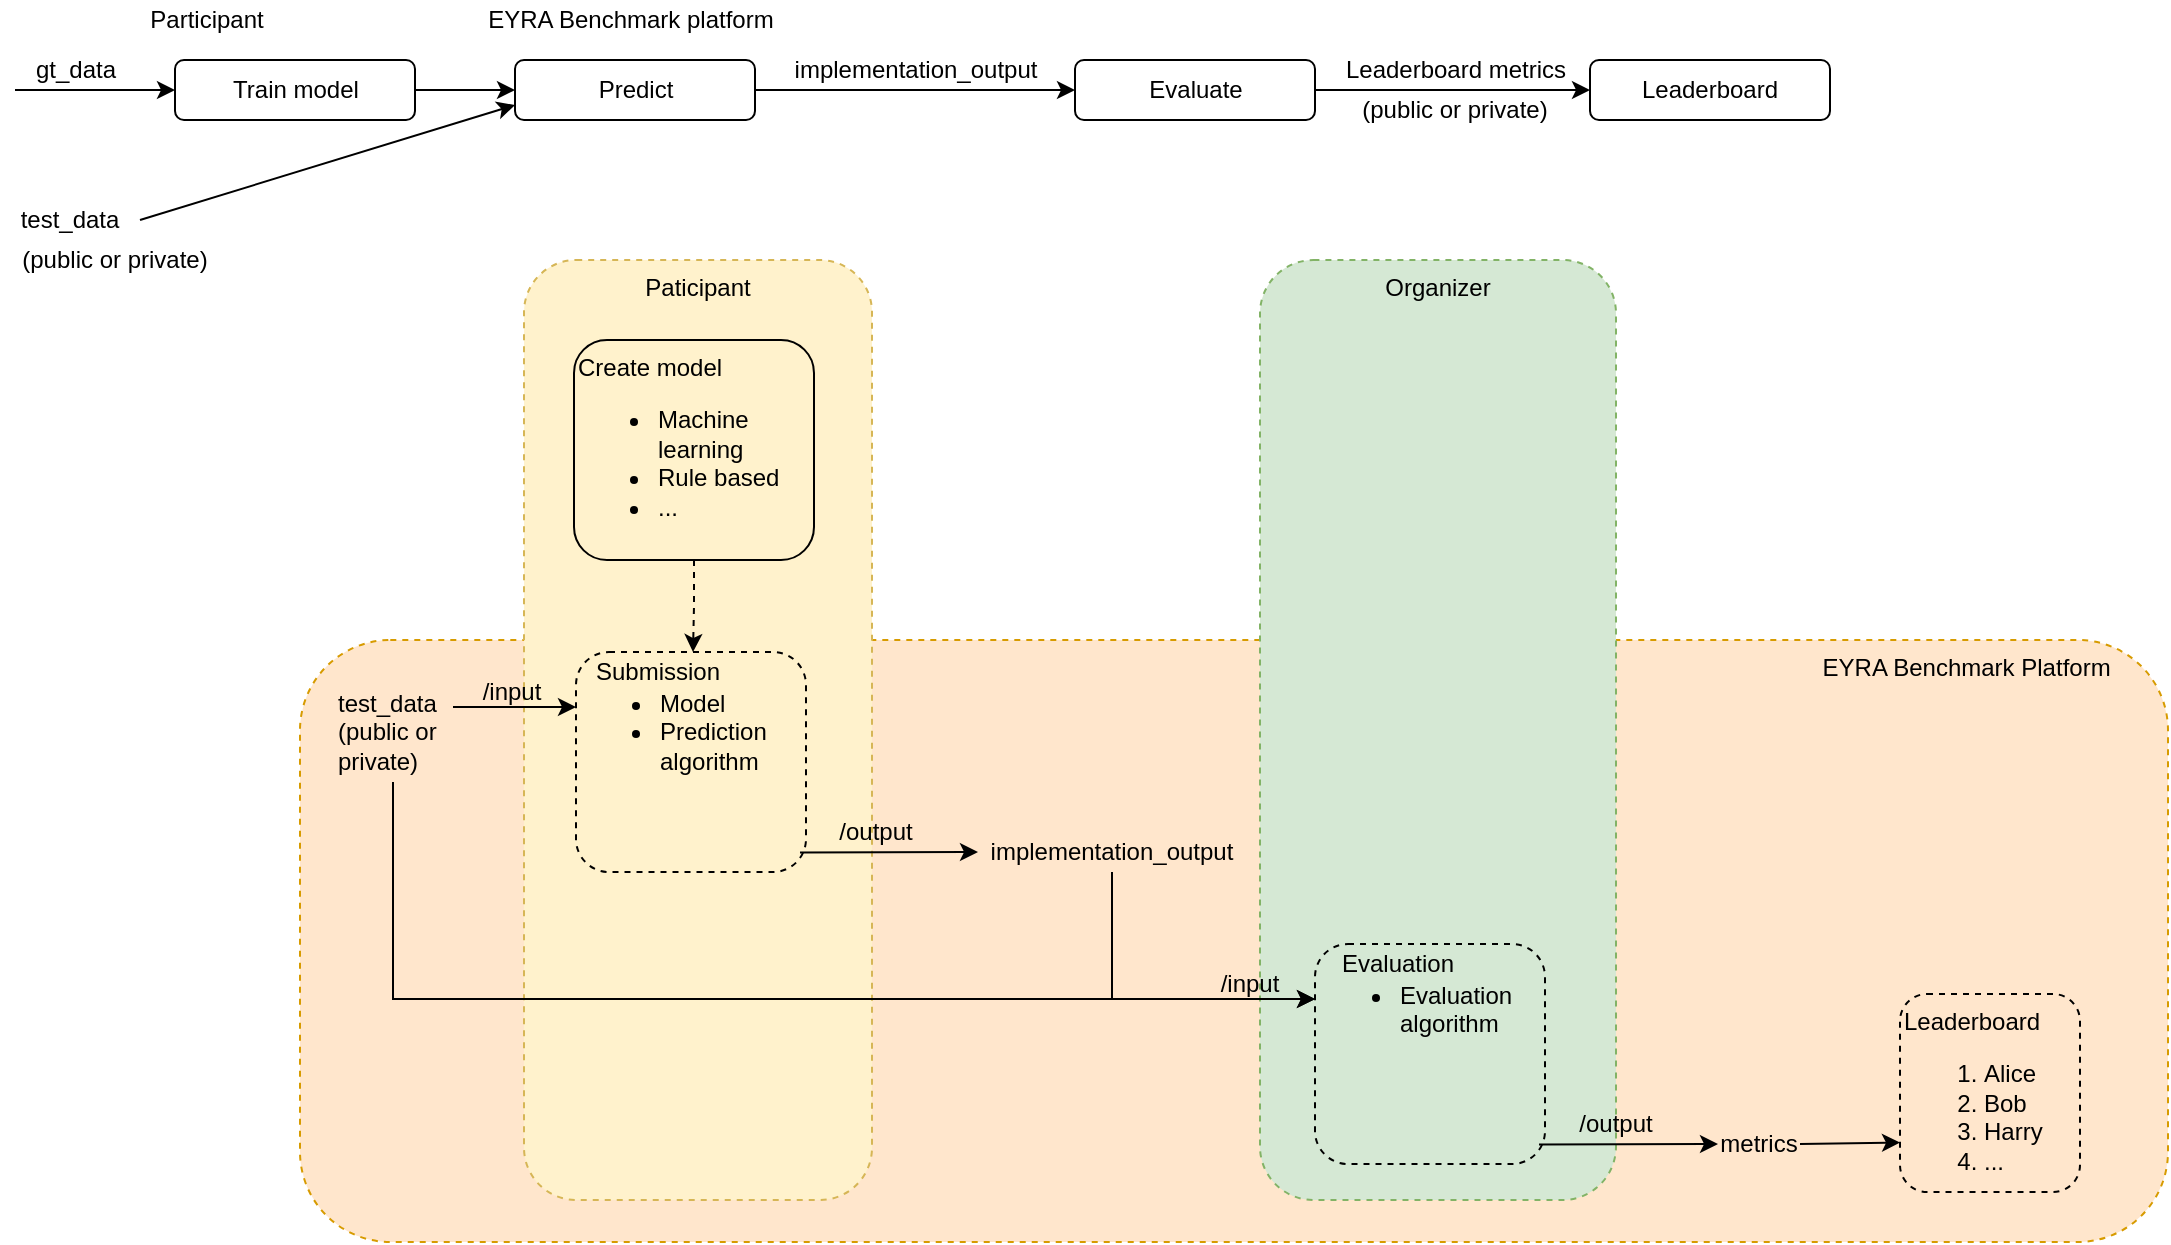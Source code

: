 <mxfile version="11.1.4" type="device"><diagram id="y0dFWIDcKXEUgh12wU1q" name="Page-1"><mxGraphModel dx="1106" dy="778" grid="1" gridSize="10" guides="1" tooltips="1" connect="1" arrows="1" fold="1" page="1" pageScale="1" pageWidth="1169" pageHeight="827" math="0" shadow="0"><root><mxCell id="0"/><mxCell id="1" parent="0"/><mxCell id="c6DNmeeObG8sposM92Af-19" value="EYRA Benchmark Platform&amp;nbsp; &amp;nbsp; &amp;nbsp; &amp;nbsp;&amp;nbsp;" style="rounded=1;whiteSpace=wrap;html=1;fillColor=#ffe6cc;strokeColor=#d79b00;dashed=1;align=right;verticalAlign=top;" vertex="1" parent="1"><mxGeometry x="170" y="400" width="934" height="301" as="geometry"/></mxCell><mxCell id="c6DNmeeObG8sposM92Af-63" value="Organizer" style="rounded=1;whiteSpace=wrap;html=1;dashed=1;fillColor=#d5e8d4;strokeColor=#82b366;verticalAlign=top;" vertex="1" parent="1"><mxGeometry x="650" y="210" width="178" height="470" as="geometry"/></mxCell><mxCell id="c6DNmeeObG8sposM92Af-23" value="Paticipant" style="rounded=1;whiteSpace=wrap;html=1;dashed=1;fillColor=#fff2cc;strokeColor=#d6b656;verticalAlign=top;" vertex="1" parent="1"><mxGeometry x="282" y="210" width="174" height="470" as="geometry"/></mxCell><mxCell id="c6DNmeeObG8sposM92Af-18" value="(public or private)" style="text;html=1;strokeColor=none;fillColor=none;align=center;verticalAlign=middle;whiteSpace=wrap;rounded=0;" vertex="1" parent="1"><mxGeometry x="690" y="125" width="115" height="20" as="geometry"/></mxCell><mxCell id="c6DNmeeObG8sposM92Af-37" value="/input" style="text;html=1;strokeColor=none;fillColor=none;align=center;verticalAlign=middle;whiteSpace=wrap;rounded=0;dashed=1;" vertex="1" parent="1"><mxGeometry x="255.5" y="416" width="40" height="20" as="geometry"/></mxCell><mxCell id="c6DNmeeObG8sposM92Af-1" value="Train model" style="rounded=1;whiteSpace=wrap;html=1;" vertex="1" parent="1"><mxGeometry x="107.5" y="110" width="120" height="30" as="geometry"/></mxCell><mxCell id="c6DNmeeObG8sposM92Af-2" value="Predict" style="rounded=1;whiteSpace=wrap;html=1;" vertex="1" parent="1"><mxGeometry x="277.5" y="110" width="120" height="30" as="geometry"/></mxCell><mxCell id="c6DNmeeObG8sposM92Af-3" value="Evaluate" style="rounded=1;whiteSpace=wrap;html=1;" vertex="1" parent="1"><mxGeometry x="557.5" y="110" width="120" height="30" as="geometry"/></mxCell><mxCell id="c6DNmeeObG8sposM92Af-4" value="" style="endArrow=classic;html=1;entryX=0;entryY=0.5;entryDx=0;entryDy=0;" edge="1" parent="1" target="c6DNmeeObG8sposM92Af-1"><mxGeometry width="50" height="50" relative="1" as="geometry"><mxPoint x="27.5" y="125" as="sourcePoint"/><mxPoint x="157.5" y="330" as="targetPoint"/></mxGeometry></mxCell><mxCell id="c6DNmeeObG8sposM92Af-7" value="" style="endArrow=classic;html=1;exitX=1;exitY=0.5;exitDx=0;exitDy=0;entryX=0;entryY=0.5;entryDx=0;entryDy=0;" edge="1" parent="1" source="c6DNmeeObG8sposM92Af-1" target="c6DNmeeObG8sposM92Af-2"><mxGeometry width="50" height="50" relative="1" as="geometry"><mxPoint x="17.5" y="380" as="sourcePoint"/><mxPoint x="67.5" y="330" as="targetPoint"/></mxGeometry></mxCell><mxCell id="c6DNmeeObG8sposM92Af-8" value="" style="endArrow=classic;html=1;entryX=0;entryY=0.5;entryDx=0;entryDy=0;exitX=1;exitY=0.5;exitDx=0;exitDy=0;" edge="1" parent="1" source="c6DNmeeObG8sposM92Af-2" target="c6DNmeeObG8sposM92Af-3"><mxGeometry width="50" height="50" relative="1" as="geometry"><mxPoint x="457.5" y="160" as="sourcePoint"/><mxPoint x="67.5" y="160" as="targetPoint"/></mxGeometry></mxCell><mxCell id="c6DNmeeObG8sposM92Af-9" value="" style="endArrow=classic;html=1;exitX=1;exitY=0.5;exitDx=0;exitDy=0;" edge="1" parent="1" source="c6DNmeeObG8sposM92Af-3" target="c6DNmeeObG8sposM92Af-45"><mxGeometry width="50" height="50" relative="1" as="geometry"><mxPoint x="17.5" y="210" as="sourcePoint"/><mxPoint x="820" y="125" as="targetPoint"/></mxGeometry></mxCell><mxCell id="c6DNmeeObG8sposM92Af-10" value="gt_data" style="text;html=1;strokeColor=none;fillColor=none;align=center;verticalAlign=middle;whiteSpace=wrap;rounded=0;" vertex="1" parent="1"><mxGeometry x="37.5" y="105" width="40" height="20" as="geometry"/></mxCell><mxCell id="c6DNmeeObG8sposM92Af-11" value="Leaderboard metrics" style="text;html=1;strokeColor=none;fillColor=none;align=center;verticalAlign=middle;whiteSpace=wrap;rounded=0;" vertex="1" parent="1"><mxGeometry x="687.5" y="105" width="120" height="20" as="geometry"/></mxCell><mxCell id="c6DNmeeObG8sposM92Af-12" value="" style="endArrow=classic;html=1;entryX=0;entryY=0.75;entryDx=0;entryDy=0;exitX=1;exitY=0.5;exitDx=0;exitDy=0;" edge="1" parent="1" source="c6DNmeeObG8sposM92Af-13" target="c6DNmeeObG8sposM92Af-2"><mxGeometry width="50" height="50" relative="1" as="geometry"><mxPoint x="267.5" y="190" as="sourcePoint"/><mxPoint x="67.5" y="160" as="targetPoint"/></mxGeometry></mxCell><mxCell id="c6DNmeeObG8sposM92Af-13" value="test_data" style="text;html=1;strokeColor=none;fillColor=none;align=center;verticalAlign=middle;whiteSpace=wrap;rounded=0;" vertex="1" parent="1"><mxGeometry x="20" y="180" width="70" height="20" as="geometry"/></mxCell><mxCell id="c6DNmeeObG8sposM92Af-17" value="(public or private)" style="text;html=1;strokeColor=none;fillColor=none;align=center;verticalAlign=middle;whiteSpace=wrap;rounded=0;" vertex="1" parent="1"><mxGeometry x="20" y="200" width="115" height="20" as="geometry"/></mxCell><mxCell id="c6DNmeeObG8sposM92Af-21" value="EYRA Benchmark platform" style="text;html=1;strokeColor=none;fillColor=none;align=center;verticalAlign=middle;whiteSpace=wrap;rounded=0;dashed=1;" vertex="1" parent="1"><mxGeometry x="257.5" y="80" width="155" height="20" as="geometry"/></mxCell><mxCell id="c6DNmeeObG8sposM92Af-22" value="implementation_output" style="text;html=1;strokeColor=none;fillColor=none;align=center;verticalAlign=middle;whiteSpace=wrap;rounded=0;dashed=1;" vertex="1" parent="1"><mxGeometry x="457.5" y="105" width="40" height="20" as="geometry"/></mxCell><mxCell id="c6DNmeeObG8sposM92Af-24" value="Participant" style="text;html=1;strokeColor=none;fillColor=none;align=center;verticalAlign=middle;whiteSpace=wrap;rounded=0;dashed=1;" vertex="1" parent="1"><mxGeometry x="92" y="80" width="63" height="20" as="geometry"/></mxCell><mxCell id="c6DNmeeObG8sposM92Af-25" value="&lt;ul&gt;&lt;li&gt;Model&lt;/li&gt;&lt;li&gt;Prediction algorithm&lt;/li&gt;&lt;/ul&gt;" style="rounded=1;whiteSpace=wrap;html=1;dashed=1;fillColor=none;align=left;verticalAlign=top;labelPosition=center;verticalLabelPosition=middle;horizontal=1;" vertex="1" parent="1"><mxGeometry x="308" y="406" width="115" height="110" as="geometry"/></mxCell><mxCell id="c6DNmeeObG8sposM92Af-26" value="" style="shape=image;html=1;verticalAlign=top;verticalLabelPosition=bottom;labelBackgroundColor=#ffffff;imageAspect=0;aspect=fixed;image=https://cdn0.iconfinder.com/data/icons/social-media-2104/24/social_media_social_media_logo_docker-128.png;dashed=1;fillColor=none;" vertex="1" parent="1"><mxGeometry x="373" y="471" width="47" height="47" as="geometry"/></mxCell><mxCell id="c6DNmeeObG8sposM92Af-27" value="Submission" style="text;html=1;strokeColor=none;fillColor=none;align=center;verticalAlign=middle;whiteSpace=wrap;rounded=0;dashed=1;" vertex="1" parent="1"><mxGeometry x="314" y="406" width="70" height="20" as="geometry"/></mxCell><mxCell id="c6DNmeeObG8sposM92Af-40" style="edgeStyle=orthogonalEdgeStyle;rounded=0;orthogonalLoop=1;jettySize=auto;html=1;exitX=1;exitY=0.25;exitDx=0;exitDy=0;entryX=0;entryY=0.25;entryDx=0;entryDy=0;" edge="1" parent="1" source="c6DNmeeObG8sposM92Af-36" target="c6DNmeeObG8sposM92Af-25"><mxGeometry relative="1" as="geometry"/></mxCell><mxCell id="c6DNmeeObG8sposM92Af-56" style="edgeStyle=orthogonalEdgeStyle;rounded=0;orthogonalLoop=1;jettySize=auto;html=1;exitX=0.5;exitY=1;exitDx=0;exitDy=0;entryX=0;entryY=0.25;entryDx=0;entryDy=0;" edge="1" parent="1" source="c6DNmeeObG8sposM92Af-36" target="c6DNmeeObG8sposM92Af-47"><mxGeometry relative="1" as="geometry"><mxPoint x="192" y="486" as="targetPoint"/></mxGeometry></mxCell><mxCell id="c6DNmeeObG8sposM92Af-36" value="test_data&lt;br&gt;(public or private)" style="text;html=1;strokeColor=none;fillColor=none;align=left;verticalAlign=middle;whiteSpace=wrap;rounded=0;dashed=1;" vertex="1" parent="1"><mxGeometry x="186.5" y="421" width="60" height="50" as="geometry"/></mxCell><mxCell id="c6DNmeeObG8sposM92Af-38" value="" style="endArrow=classic;html=1;exitX=1;exitY=0.75;exitDx=0;exitDy=0;entryX=0;entryY=0.5;entryDx=0;entryDy=0;" edge="1" parent="1" source="c6DNmeeObG8sposM92Af-26" target="c6DNmeeObG8sposM92Af-42"><mxGeometry width="50" height="50" relative="1" as="geometry"><mxPoint x="48" y="586" as="sourcePoint"/><mxPoint x="508" y="506" as="targetPoint"/></mxGeometry></mxCell><mxCell id="c6DNmeeObG8sposM92Af-42" value="implementation_output" style="text;html=1;strokeColor=none;fillColor=none;align=center;verticalAlign=middle;whiteSpace=wrap;rounded=0;dashed=1;" vertex="1" parent="1"><mxGeometry x="509" y="496" width="134" height="20" as="geometry"/></mxCell><mxCell id="c6DNmeeObG8sposM92Af-44" value="/output" style="text;html=1;strokeColor=none;fillColor=none;align=center;verticalAlign=middle;whiteSpace=wrap;rounded=0;dashed=1;" vertex="1" parent="1"><mxGeometry x="438" y="486" width="40" height="20" as="geometry"/></mxCell><mxCell id="c6DNmeeObG8sposM92Af-45" value="Leaderboard" style="rounded=1;whiteSpace=wrap;html=1;" vertex="1" parent="1"><mxGeometry x="815" y="110" width="120" height="30" as="geometry"/></mxCell><mxCell id="c6DNmeeObG8sposM92Af-46" value="/input" style="text;html=1;strokeColor=none;fillColor=none;align=center;verticalAlign=middle;whiteSpace=wrap;rounded=0;dashed=1;" vertex="1" parent="1"><mxGeometry x="625" y="562" width="40" height="20" as="geometry"/></mxCell><mxCell id="c6DNmeeObG8sposM92Af-47" value="&lt;ul&gt;&lt;li&gt;Evaluation algorithm&lt;/li&gt;&lt;/ul&gt;" style="rounded=1;whiteSpace=wrap;html=1;dashed=1;fillColor=none;align=left;verticalAlign=top;labelPosition=center;verticalLabelPosition=middle;horizontal=1;" vertex="1" parent="1"><mxGeometry x="677.5" y="552" width="115" height="110" as="geometry"/></mxCell><mxCell id="c6DNmeeObG8sposM92Af-48" value="" style="shape=image;html=1;verticalAlign=top;verticalLabelPosition=bottom;labelBackgroundColor=#ffffff;imageAspect=0;aspect=fixed;image=https://cdn0.iconfinder.com/data/icons/social-media-2104/24/social_media_social_media_logo_docker-128.png;dashed=1;fillColor=none;" vertex="1" parent="1"><mxGeometry x="742.5" y="617" width="47" height="47" as="geometry"/></mxCell><mxCell id="c6DNmeeObG8sposM92Af-49" value="Evaluation" style="text;html=1;strokeColor=none;fillColor=none;align=center;verticalAlign=middle;whiteSpace=wrap;rounded=0;dashed=1;" vertex="1" parent="1"><mxGeometry x="683.5" y="552" width="70" height="20" as="geometry"/></mxCell><mxCell id="c6DNmeeObG8sposM92Af-50" style="edgeStyle=orthogonalEdgeStyle;rounded=0;orthogonalLoop=1;jettySize=auto;html=1;exitX=0.5;exitY=1;exitDx=0;exitDy=0;entryX=0;entryY=0.25;entryDx=0;entryDy=0;" edge="1" parent="1" source="c6DNmeeObG8sposM92Af-42" target="c6DNmeeObG8sposM92Af-47"><mxGeometry relative="1" as="geometry"><mxPoint x="734" y="524" as="sourcePoint"/></mxGeometry></mxCell><mxCell id="c6DNmeeObG8sposM92Af-52" value="" style="endArrow=classic;html=1;exitX=1;exitY=0.75;exitDx=0;exitDy=0;entryX=0;entryY=0.5;entryDx=0;entryDy=0;" edge="1" parent="1" source="c6DNmeeObG8sposM92Af-48" target="c6DNmeeObG8sposM92Af-53"><mxGeometry width="50" height="50" relative="1" as="geometry"><mxPoint x="417.5" y="732" as="sourcePoint"/><mxPoint x="877.5" y="652" as="targetPoint"/></mxGeometry></mxCell><mxCell id="c6DNmeeObG8sposM92Af-53" value="metrics" style="text;html=1;strokeColor=none;fillColor=none;align=center;verticalAlign=middle;whiteSpace=wrap;rounded=0;dashed=1;" vertex="1" parent="1"><mxGeometry x="879" y="642" width="41" height="20" as="geometry"/></mxCell><mxCell id="c6DNmeeObG8sposM92Af-54" value="/output" style="text;html=1;strokeColor=none;fillColor=none;align=center;verticalAlign=middle;whiteSpace=wrap;rounded=0;dashed=1;" vertex="1" parent="1"><mxGeometry x="807.5" y="632" width="40" height="20" as="geometry"/></mxCell><mxCell id="c6DNmeeObG8sposM92Af-57" value="Leaderboard&lt;br&gt;&lt;ol&gt;&lt;li&gt;Alice&lt;/li&gt;&lt;li&gt;Bob&lt;/li&gt;&lt;li&gt;Harry&lt;/li&gt;&lt;li&gt;...&lt;/li&gt;&lt;/ol&gt;" style="rounded=1;whiteSpace=wrap;html=1;dashed=1;fillColor=none;align=left;verticalAlign=top;" vertex="1" parent="1"><mxGeometry x="970" y="577" width="90" height="99" as="geometry"/></mxCell><mxCell id="c6DNmeeObG8sposM92Af-60" style="edgeStyle=orthogonalEdgeStyle;rounded=0;orthogonalLoop=1;jettySize=auto;html=1;exitX=0.5;exitY=1;exitDx=0;exitDy=0;entryX=0.75;entryY=0;entryDx=0;entryDy=0;dashed=1;" edge="1" parent="1" source="c6DNmeeObG8sposM92Af-58" target="c6DNmeeObG8sposM92Af-27"><mxGeometry relative="1" as="geometry"/></mxCell><mxCell id="c6DNmeeObG8sposM92Af-58" value="Create model&lt;br&gt;&lt;ul&gt;&lt;li&gt;Machine learning&lt;/li&gt;&lt;li&gt;Rule based&lt;/li&gt;&lt;li&gt;...&lt;/li&gt;&lt;/ul&gt;" style="rounded=1;whiteSpace=wrap;html=1;fillColor=none;align=left;verticalAlign=top;" vertex="1" parent="1"><mxGeometry x="307" y="250" width="120" height="110" as="geometry"/></mxCell><mxCell id="c6DNmeeObG8sposM92Af-65" value="" style="endArrow=classic;html=1;exitX=1;exitY=0.5;exitDx=0;exitDy=0;entryX=0;entryY=0.75;entryDx=0;entryDy=0;" edge="1" parent="1" source="c6DNmeeObG8sposM92Af-53" target="c6DNmeeObG8sposM92Af-57"><mxGeometry width="50" height="50" relative="1" as="geometry"><mxPoint x="879" y="725" as="sourcePoint"/><mxPoint x="929" y="675" as="targetPoint"/></mxGeometry></mxCell></root></mxGraphModel></diagram></mxfile>